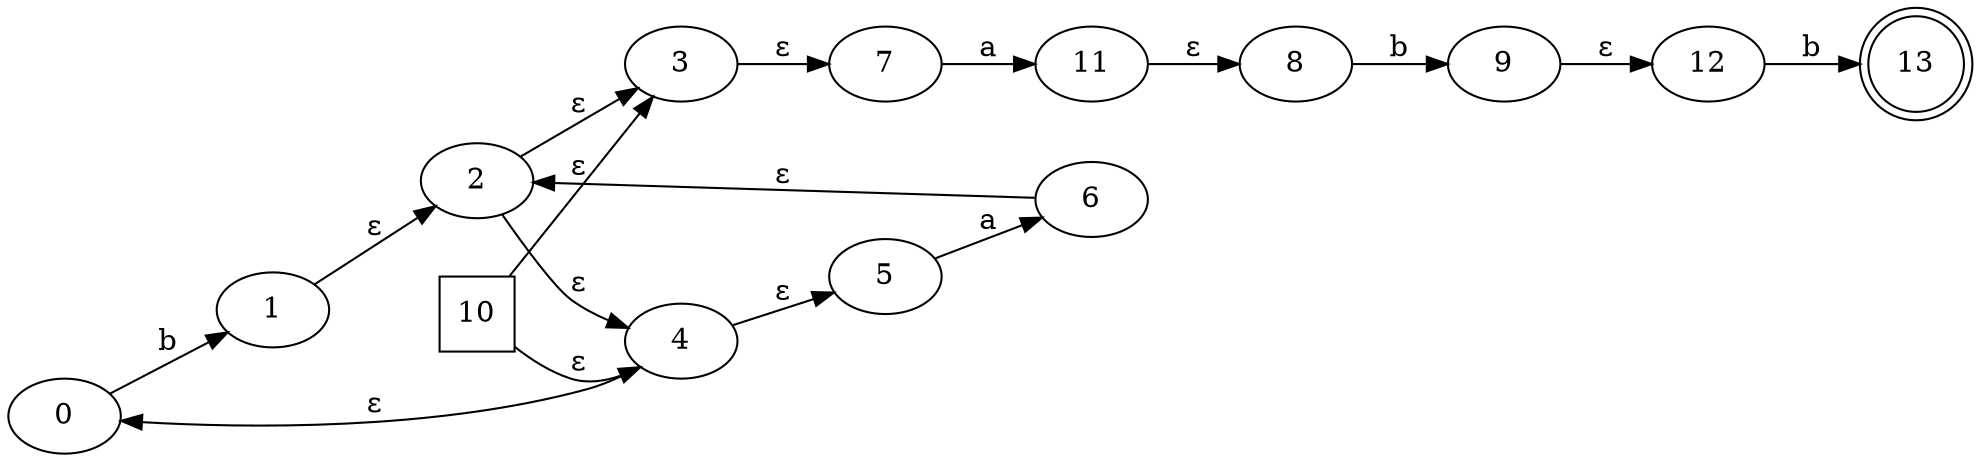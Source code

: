 digraph G {
	rankdir=LR;
	0->1[ label=b ];
	2->3[ label=ɛ ];
	2->4[ label=ɛ ];
	5->6[ label=a ];
	3->7[ label=ɛ ];
	8->9[ label=b ];
	1->2[ label=ɛ ];
	10->4[ label=ɛ ];
	10->3[ label=ɛ ];
	7->11[ label=a ];
	4->5[ label=ɛ ];
	4->0[ label=ɛ ];
	6->2[ label=ɛ ];
	11->8[ label=ɛ ];
	12->13[ label=b ];
	9->12[ label=ɛ ];
	0;
	1;
	10 [ shape=square ];
	11;
	12;
	13 [ shape=doublecircle ];
	2;
	3;
	4;
	5;
	6;
	7;
	8;
	9;

}

